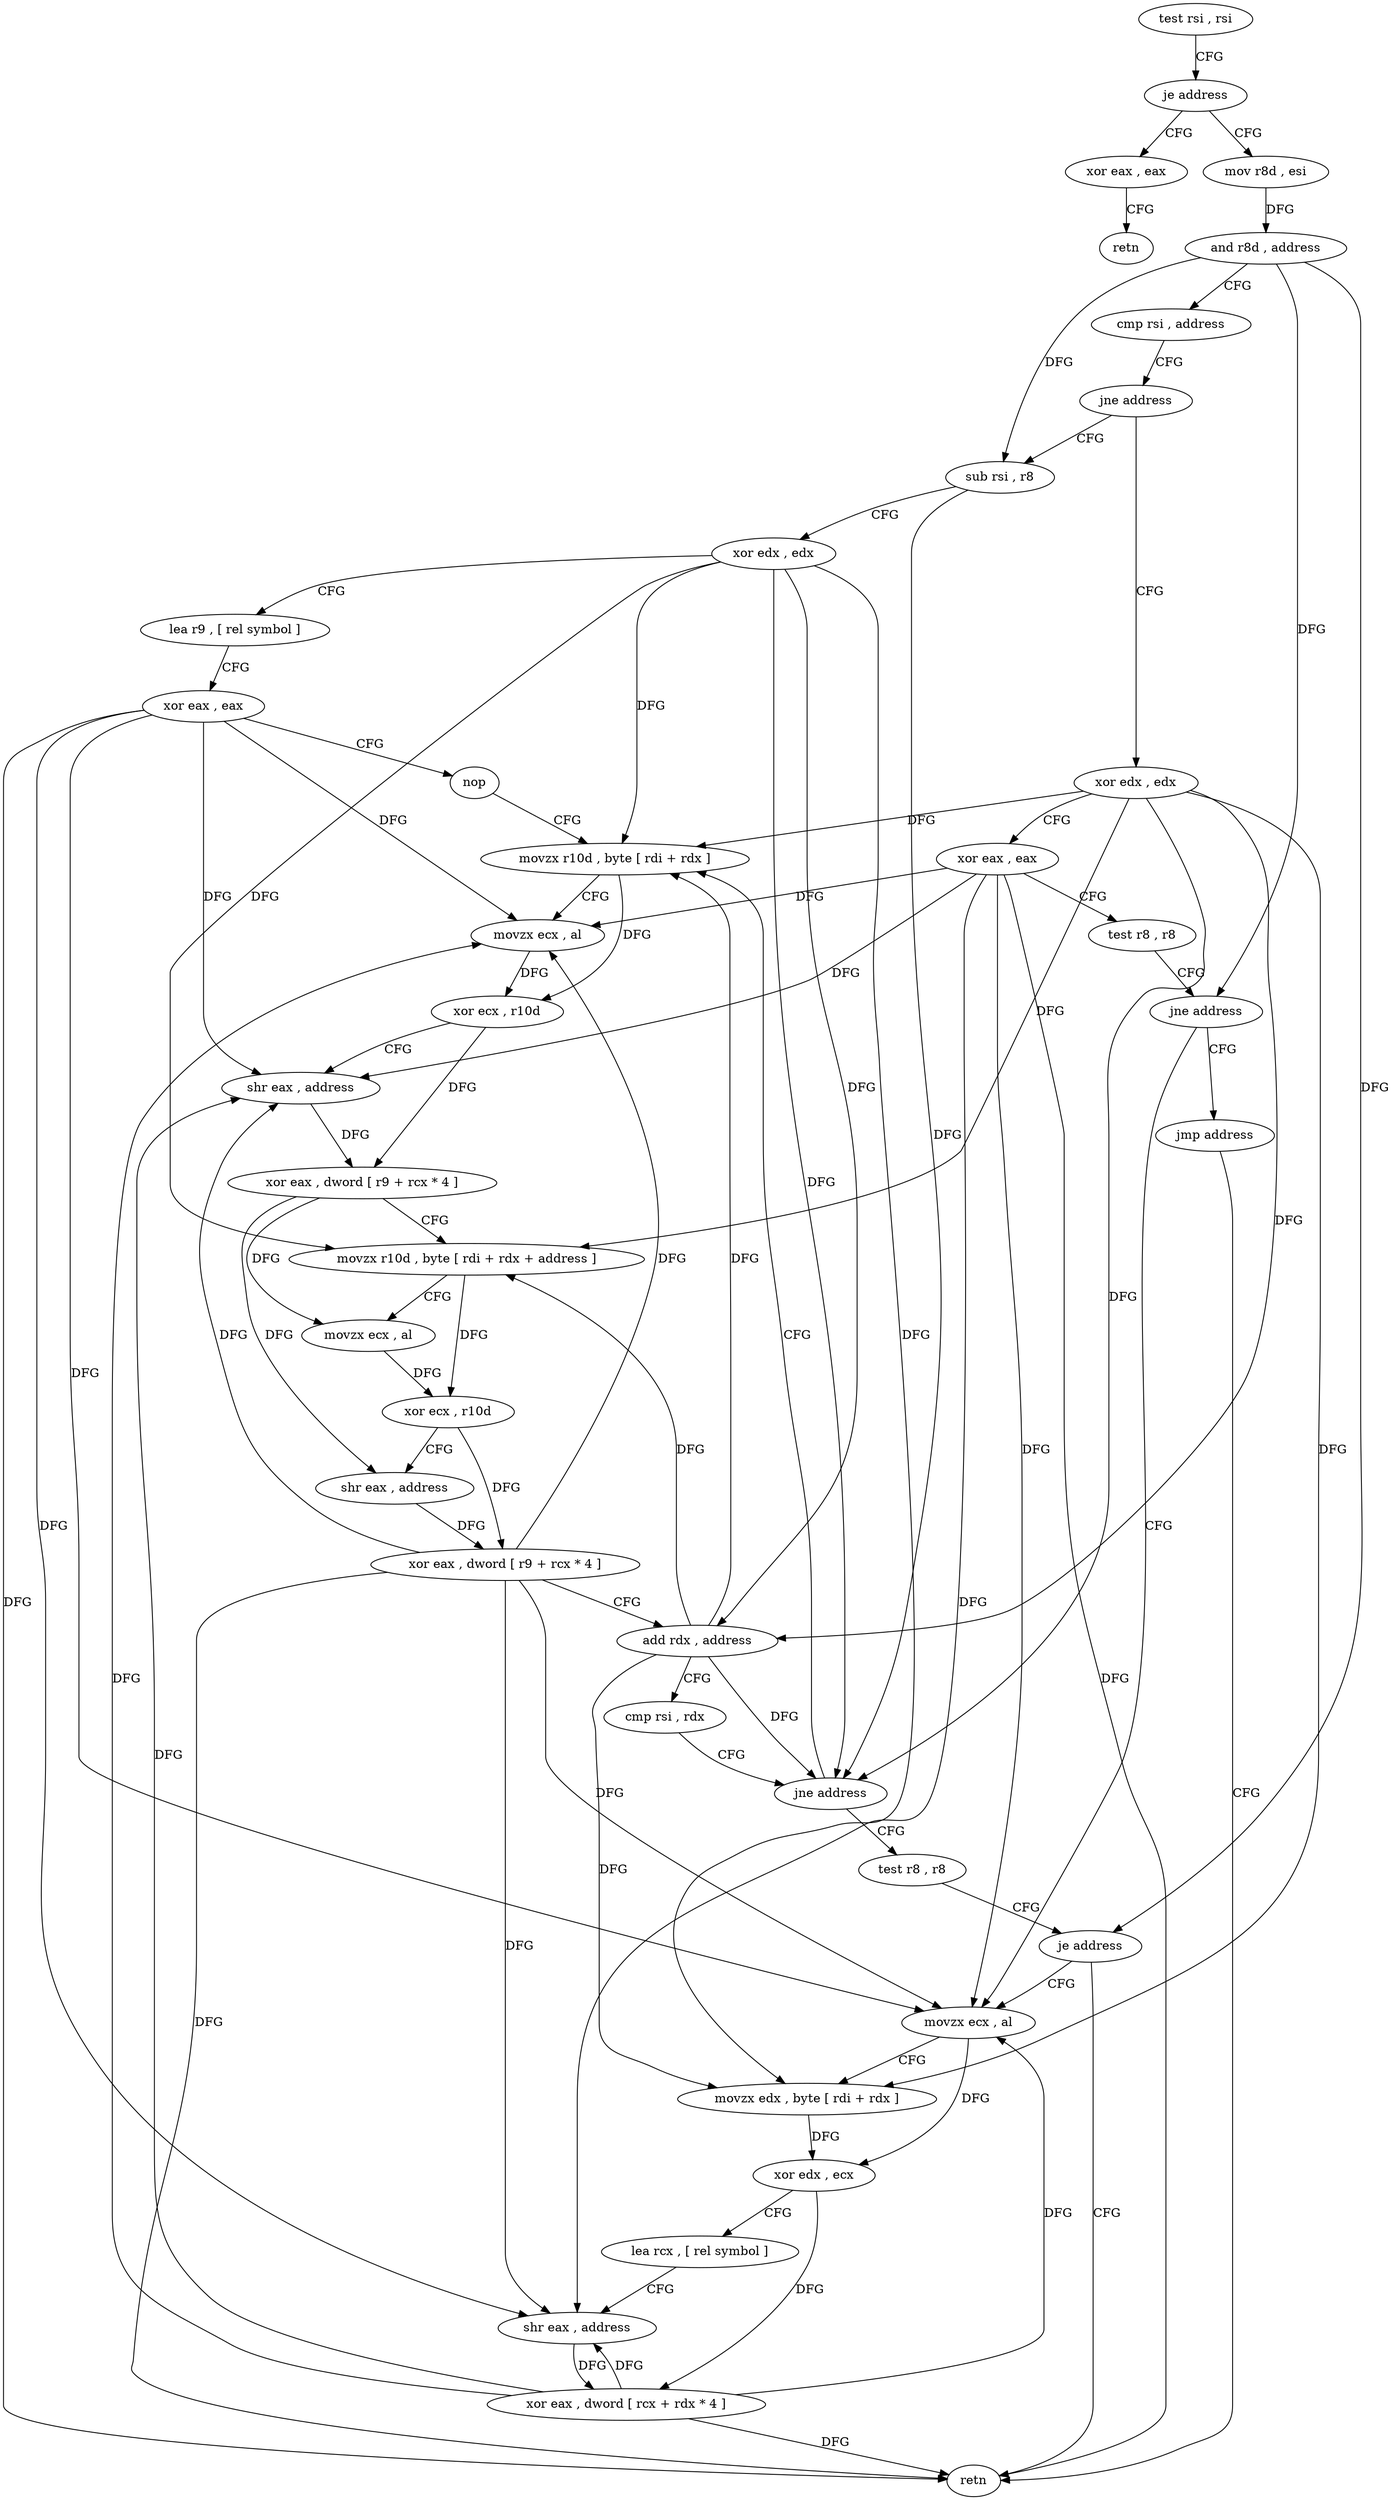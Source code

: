 digraph "func" {
"166304" [label = "test rsi , rsi" ]
"166307" [label = "je address" ]
"166333" [label = "xor eax , eax" ]
"166309" [label = "mov r8d , esi" ]
"166335" [label = "retn" ]
"166312" [label = "and r8d , address" ]
"166316" [label = "cmp rsi , address" ]
"166320" [label = "jne address" ]
"166336" [label = "sub rsi , r8" ]
"166322" [label = "xor edx , edx" ]
"166339" [label = "xor edx , edx" ]
"166341" [label = "lea r9 , [ rel symbol ]" ]
"166348" [label = "xor eax , eax" ]
"166350" [label = "nop" ]
"166352" [label = "movzx r10d , byte [ rdi + rdx ]" ]
"166324" [label = "xor eax , eax" ]
"166326" [label = "test r8 , r8" ]
"166329" [label = "jne address" ]
"166403" [label = "movzx ecx , al" ]
"166331" [label = "jmp address" ]
"166357" [label = "movzx ecx , al" ]
"166360" [label = "xor ecx , r10d" ]
"166363" [label = "shr eax , address" ]
"166366" [label = "xor eax , dword [ r9 + rcx * 4 ]" ]
"166370" [label = "movzx r10d , byte [ rdi + rdx + address ]" ]
"166376" [label = "movzx ecx , al" ]
"166379" [label = "xor ecx , r10d" ]
"166382" [label = "shr eax , address" ]
"166385" [label = "xor eax , dword [ r9 + rcx * 4 ]" ]
"166389" [label = "add rdx , address" ]
"166393" [label = "cmp rsi , rdx" ]
"166396" [label = "jne address" ]
"166398" [label = "test r8 , r8" ]
"166401" [label = "je address" ]
"166425" [label = "retn" ]
"166406" [label = "movzx edx , byte [ rdi + rdx ]" ]
"166410" [label = "xor edx , ecx" ]
"166412" [label = "lea rcx , [ rel symbol ]" ]
"166419" [label = "shr eax , address" ]
"166422" [label = "xor eax , dword [ rcx + rdx * 4 ]" ]
"166304" -> "166307" [ label = "CFG" ]
"166307" -> "166333" [ label = "CFG" ]
"166307" -> "166309" [ label = "CFG" ]
"166333" -> "166335" [ label = "CFG" ]
"166309" -> "166312" [ label = "DFG" ]
"166312" -> "166316" [ label = "CFG" ]
"166312" -> "166336" [ label = "DFG" ]
"166312" -> "166329" [ label = "DFG" ]
"166312" -> "166401" [ label = "DFG" ]
"166316" -> "166320" [ label = "CFG" ]
"166320" -> "166336" [ label = "CFG" ]
"166320" -> "166322" [ label = "CFG" ]
"166336" -> "166339" [ label = "CFG" ]
"166336" -> "166396" [ label = "DFG" ]
"166322" -> "166324" [ label = "CFG" ]
"166322" -> "166352" [ label = "DFG" ]
"166322" -> "166370" [ label = "DFG" ]
"166322" -> "166389" [ label = "DFG" ]
"166322" -> "166396" [ label = "DFG" ]
"166322" -> "166406" [ label = "DFG" ]
"166339" -> "166341" [ label = "CFG" ]
"166339" -> "166352" [ label = "DFG" ]
"166339" -> "166370" [ label = "DFG" ]
"166339" -> "166389" [ label = "DFG" ]
"166339" -> "166396" [ label = "DFG" ]
"166339" -> "166406" [ label = "DFG" ]
"166341" -> "166348" [ label = "CFG" ]
"166348" -> "166350" [ label = "CFG" ]
"166348" -> "166357" [ label = "DFG" ]
"166348" -> "166363" [ label = "DFG" ]
"166348" -> "166403" [ label = "DFG" ]
"166348" -> "166419" [ label = "DFG" ]
"166348" -> "166425" [ label = "DFG" ]
"166350" -> "166352" [ label = "CFG" ]
"166352" -> "166357" [ label = "CFG" ]
"166352" -> "166360" [ label = "DFG" ]
"166324" -> "166326" [ label = "CFG" ]
"166324" -> "166357" [ label = "DFG" ]
"166324" -> "166363" [ label = "DFG" ]
"166324" -> "166403" [ label = "DFG" ]
"166324" -> "166419" [ label = "DFG" ]
"166324" -> "166425" [ label = "DFG" ]
"166326" -> "166329" [ label = "CFG" ]
"166329" -> "166403" [ label = "CFG" ]
"166329" -> "166331" [ label = "CFG" ]
"166403" -> "166406" [ label = "CFG" ]
"166403" -> "166410" [ label = "DFG" ]
"166331" -> "166425" [ label = "CFG" ]
"166357" -> "166360" [ label = "DFG" ]
"166360" -> "166363" [ label = "CFG" ]
"166360" -> "166366" [ label = "DFG" ]
"166363" -> "166366" [ label = "DFG" ]
"166366" -> "166370" [ label = "CFG" ]
"166366" -> "166376" [ label = "DFG" ]
"166366" -> "166382" [ label = "DFG" ]
"166370" -> "166376" [ label = "CFG" ]
"166370" -> "166379" [ label = "DFG" ]
"166376" -> "166379" [ label = "DFG" ]
"166379" -> "166382" [ label = "CFG" ]
"166379" -> "166385" [ label = "DFG" ]
"166382" -> "166385" [ label = "DFG" ]
"166385" -> "166389" [ label = "CFG" ]
"166385" -> "166357" [ label = "DFG" ]
"166385" -> "166363" [ label = "DFG" ]
"166385" -> "166403" [ label = "DFG" ]
"166385" -> "166419" [ label = "DFG" ]
"166385" -> "166425" [ label = "DFG" ]
"166389" -> "166393" [ label = "CFG" ]
"166389" -> "166352" [ label = "DFG" ]
"166389" -> "166370" [ label = "DFG" ]
"166389" -> "166396" [ label = "DFG" ]
"166389" -> "166406" [ label = "DFG" ]
"166393" -> "166396" [ label = "CFG" ]
"166396" -> "166352" [ label = "CFG" ]
"166396" -> "166398" [ label = "CFG" ]
"166398" -> "166401" [ label = "CFG" ]
"166401" -> "166425" [ label = "CFG" ]
"166401" -> "166403" [ label = "CFG" ]
"166406" -> "166410" [ label = "DFG" ]
"166410" -> "166412" [ label = "CFG" ]
"166410" -> "166422" [ label = "DFG" ]
"166412" -> "166419" [ label = "CFG" ]
"166419" -> "166422" [ label = "DFG" ]
"166422" -> "166425" [ label = "DFG" ]
"166422" -> "166357" [ label = "DFG" ]
"166422" -> "166363" [ label = "DFG" ]
"166422" -> "166403" [ label = "DFG" ]
"166422" -> "166419" [ label = "DFG" ]
}
